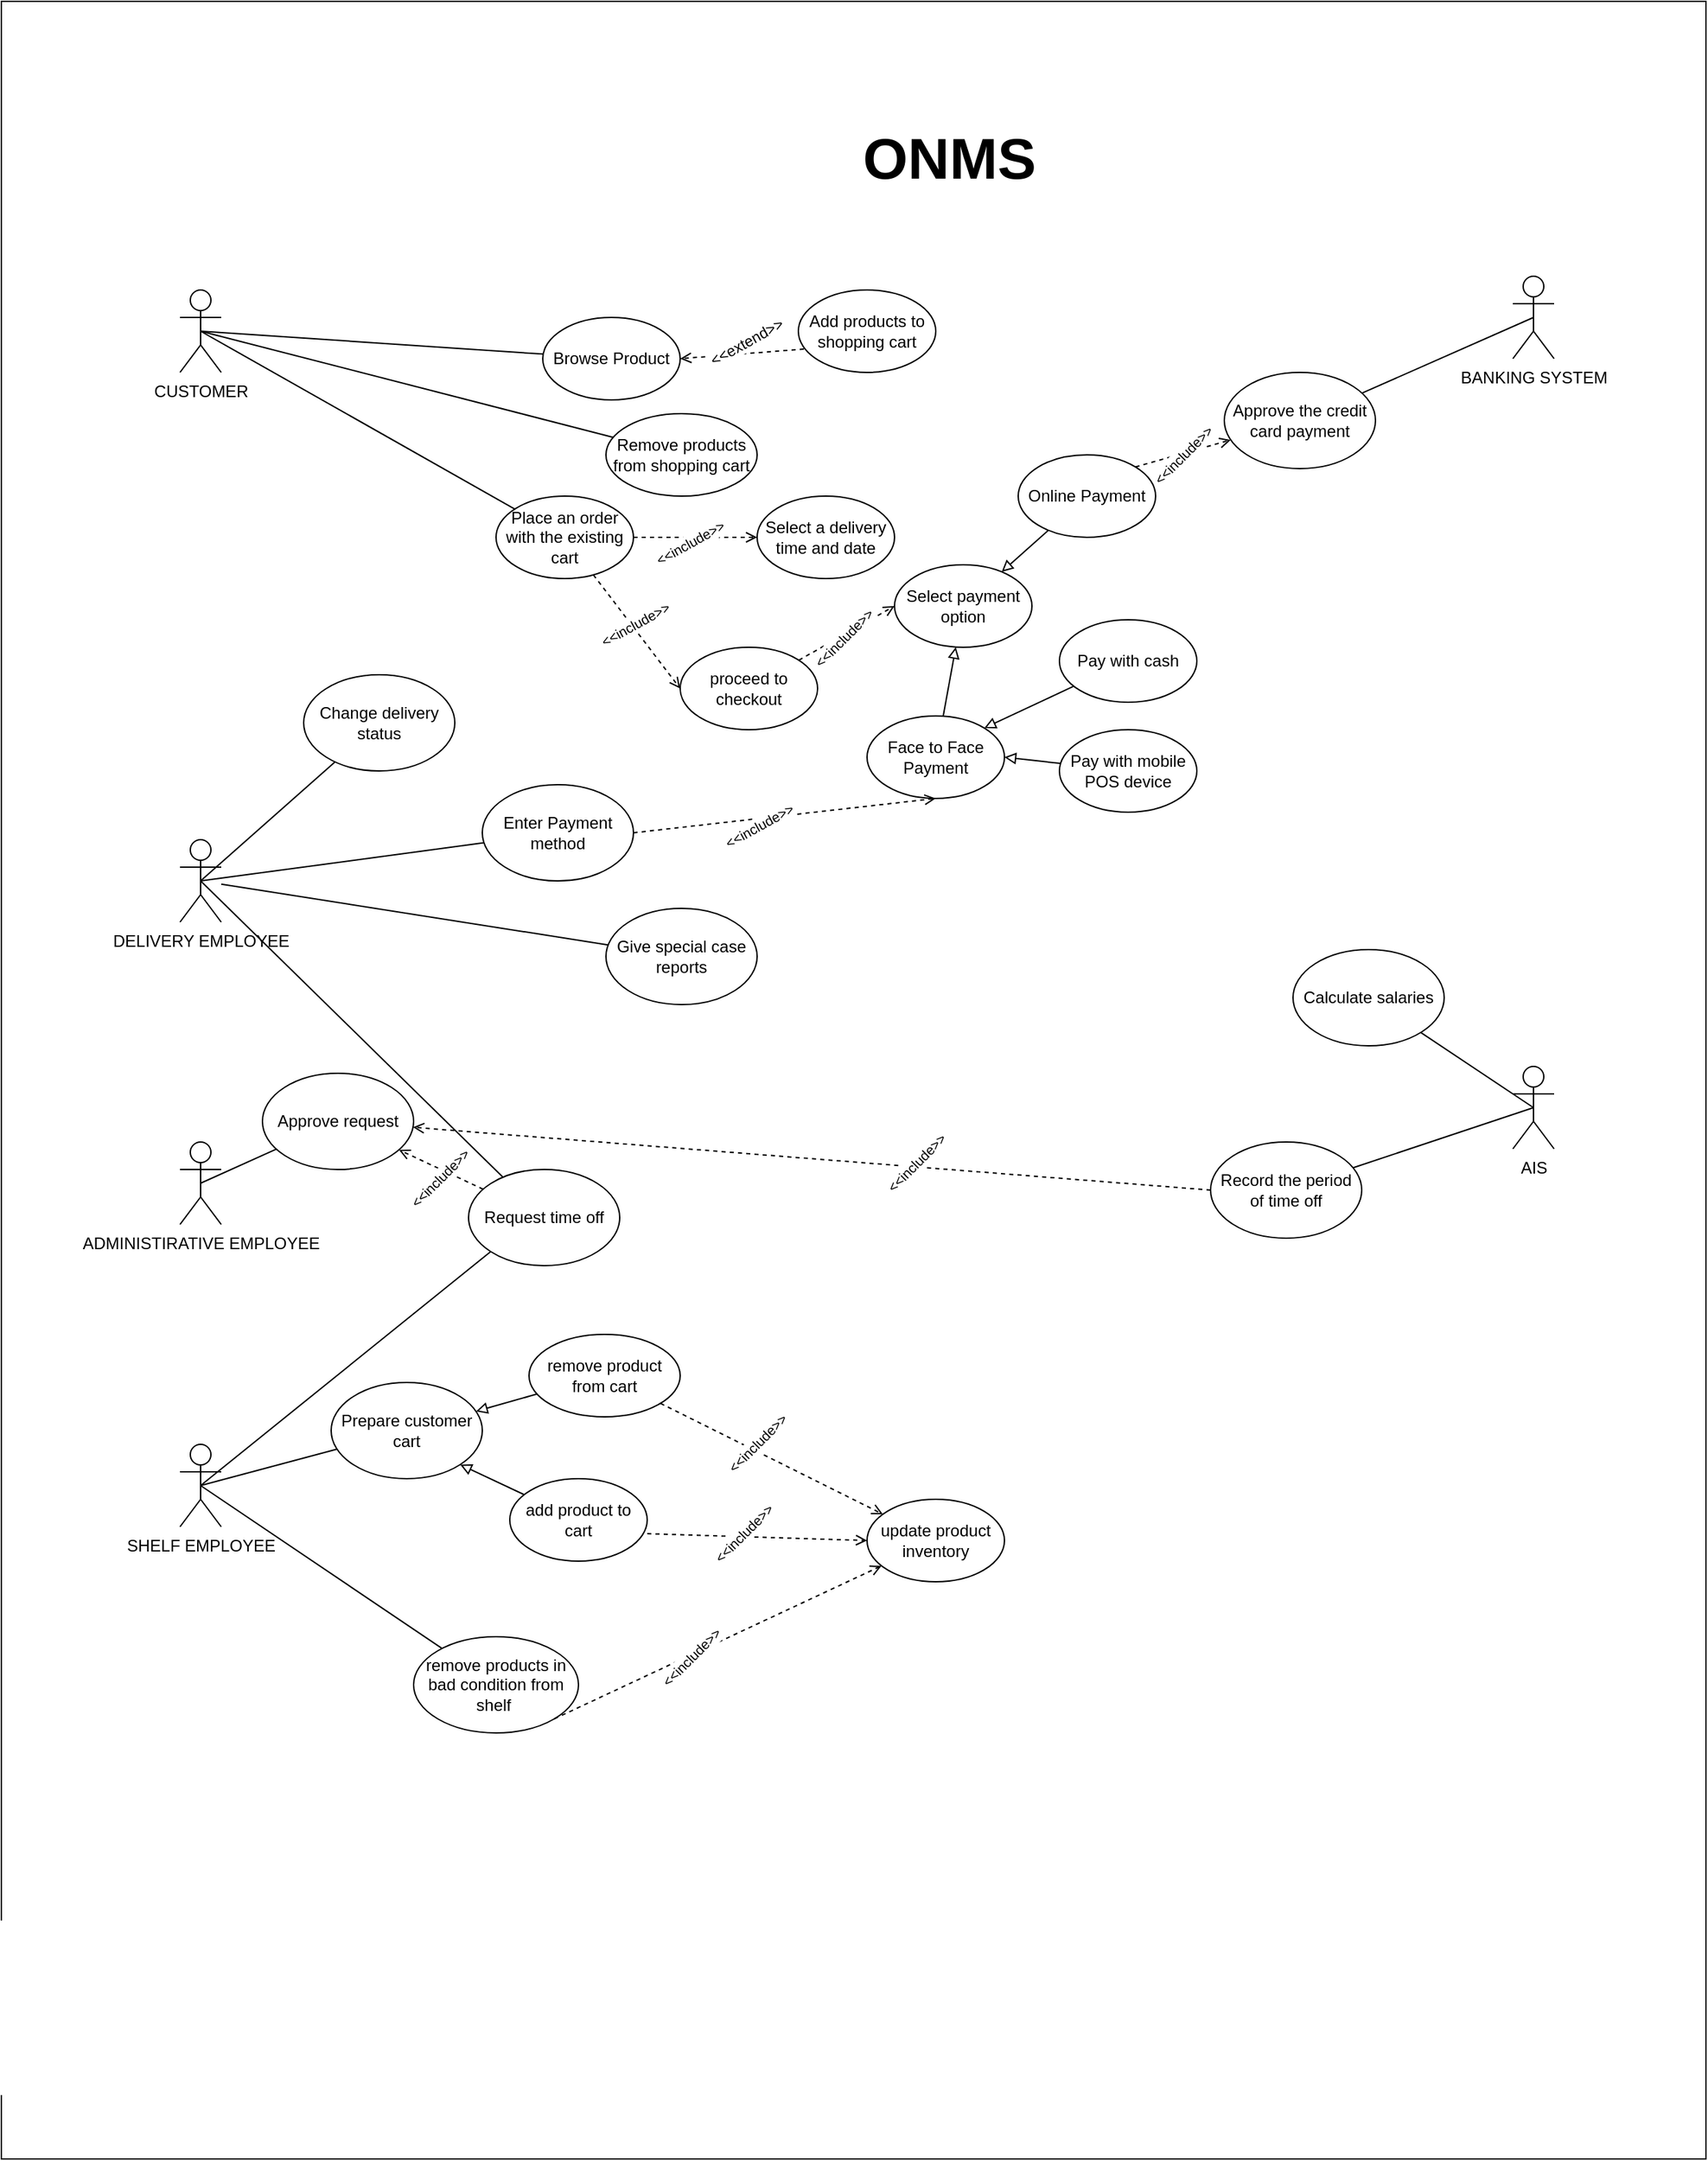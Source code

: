 <mxfile version="21.1.1" type="github">
  <diagram name="Sayfa -1" id="VlHYEeJTfce4ZR7y-VUg">
    <mxGraphModel dx="1365" dy="1504" grid="1" gridSize="10" guides="1" tooltips="1" connect="1" arrows="1" fold="1" page="1" pageScale="1" pageWidth="827" pageHeight="1169" math="0" shadow="0">
      <root>
        <mxCell id="0" />
        <mxCell id="1" parent="0" />
        <mxCell id="P8AKB918pg-EpybjRqPn-62" value="" style="rounded=0;whiteSpace=wrap;html=1;" parent="1" vertex="1">
          <mxGeometry x="-180" y="-190" width="1240.5" height="1570" as="geometry" />
        </mxCell>
        <mxCell id="P8AKB918pg-EpybjRqPn-1" value="&lt;div&gt;CUSTOMER&lt;/div&gt;&lt;div&gt;&lt;br&gt;&lt;/div&gt;" style="shape=umlActor;verticalLabelPosition=bottom;verticalAlign=top;html=1;outlineConnect=0;" parent="1" vertex="1">
          <mxGeometry x="-50" y="20" width="30" height="60" as="geometry" />
        </mxCell>
        <mxCell id="P8AKB918pg-EpybjRqPn-3" value="&lt;div&gt;SHELF EMPLOYEE&lt;/div&gt;&lt;div&gt;&lt;br&gt;&lt;/div&gt;" style="shape=umlActor;verticalLabelPosition=bottom;verticalAlign=top;html=1;outlineConnect=0;" parent="1" vertex="1">
          <mxGeometry x="-50" y="860" width="30" height="60" as="geometry" />
        </mxCell>
        <mxCell id="P8AKB918pg-EpybjRqPn-4" value="&lt;div&gt;DELIVERY EMPLOYEE&lt;/div&gt;&lt;div&gt;&lt;br&gt;&lt;/div&gt;" style="shape=umlActor;verticalLabelPosition=bottom;verticalAlign=top;html=1;outlineConnect=0;" parent="1" vertex="1">
          <mxGeometry x="-50" y="420" width="30" height="60" as="geometry" />
        </mxCell>
        <mxCell id="P8AKB918pg-EpybjRqPn-8" value="BANKING SYSTEM" style="shape=umlActor;verticalLabelPosition=bottom;verticalAlign=top;html=1;outlineConnect=0;" parent="1" vertex="1">
          <mxGeometry x="920" y="10" width="30" height="60" as="geometry" />
        </mxCell>
        <mxCell id="P8AKB918pg-EpybjRqPn-11" value="Browse Product" style="ellipse;whiteSpace=wrap;html=1;" parent="1" vertex="1">
          <mxGeometry x="214" y="40" width="100" height="60" as="geometry" />
        </mxCell>
        <mxCell id="P8AKB918pg-EpybjRqPn-13" value="Add products to shopping cart" style="ellipse;whiteSpace=wrap;html=1;" parent="1" vertex="1">
          <mxGeometry x="400" y="20" width="100" height="60" as="geometry" />
        </mxCell>
        <mxCell id="P8AKB918pg-EpybjRqPn-15" value="Remove products from shopping cart" style="ellipse;whiteSpace=wrap;html=1;" parent="1" vertex="1">
          <mxGeometry x="260" y="110" width="110" height="60" as="geometry" />
        </mxCell>
        <mxCell id="P8AKB918pg-EpybjRqPn-19" value="" style="endArrow=none;html=1;rounded=0;exitX=0.5;exitY=0.5;exitDx=0;exitDy=0;exitPerimeter=0;" parent="1" source="P8AKB918pg-EpybjRqPn-1" target="P8AKB918pg-EpybjRqPn-11" edge="1">
          <mxGeometry width="50" height="50" relative="1" as="geometry">
            <mxPoint x="170" y="95" as="sourcePoint" />
            <mxPoint x="220" y="45" as="targetPoint" />
          </mxGeometry>
        </mxCell>
        <mxCell id="P8AKB918pg-EpybjRqPn-23" value="" style="endArrow=none;html=1;rounded=0;exitX=0.5;exitY=0.5;exitDx=0;exitDy=0;exitPerimeter=0;" parent="1" source="P8AKB918pg-EpybjRqPn-1" target="P8AKB918pg-EpybjRqPn-15" edge="1">
          <mxGeometry width="50" height="50" relative="1" as="geometry">
            <mxPoint x="160" y="210" as="sourcePoint" />
            <mxPoint x="210" y="160" as="targetPoint" />
          </mxGeometry>
        </mxCell>
        <mxCell id="P8AKB918pg-EpybjRqPn-25" value="&lt;div&gt;Place an order with the existing cart&lt;/div&gt;" style="ellipse;whiteSpace=wrap;html=1;" parent="1" vertex="1">
          <mxGeometry x="180" y="170" width="100" height="60" as="geometry" />
        </mxCell>
        <mxCell id="P8AKB918pg-EpybjRqPn-27" value="" style="endArrow=none;html=1;rounded=0;exitX=0.5;exitY=0.5;exitDx=0;exitDy=0;exitPerimeter=0;" parent="1" source="P8AKB918pg-EpybjRqPn-1" target="P8AKB918pg-EpybjRqPn-25" edge="1">
          <mxGeometry width="50" height="50" relative="1" as="geometry">
            <mxPoint x="110" y="270" as="sourcePoint" />
            <mxPoint x="160" y="220" as="targetPoint" />
          </mxGeometry>
        </mxCell>
        <mxCell id="P8AKB918pg-EpybjRqPn-29" value="Select a delivery time and date" style="ellipse;whiteSpace=wrap;html=1;" parent="1" vertex="1">
          <mxGeometry x="370" y="170" width="100" height="60" as="geometry" />
        </mxCell>
        <mxCell id="P8AKB918pg-EpybjRqPn-31" value="" style="endArrow=open;rounded=0;entryX=0;entryY=0.5;entryDx=0;entryDy=0;endFill=0;dashed=1;align=center;horizontal=1;strokeColor=default;metaEdit=0;html=1;labelBorderColor=none;" parent="1" source="P8AKB918pg-EpybjRqPn-25" target="P8AKB918pg-EpybjRqPn-29" edge="1">
          <mxGeometry width="50" height="50" relative="1" as="geometry">
            <mxPoint x="260" y="270" as="sourcePoint" />
            <mxPoint x="310" y="220" as="targetPoint" />
          </mxGeometry>
        </mxCell>
        <mxCell id="P8AKB918pg-EpybjRqPn-34" value="&lt;font style=&quot;font-size: 10px;&quot;&gt;&amp;lt;&amp;lt;include&amp;gt;&amp;gt;&lt;/font&gt;" style="edgeLabel;html=1;align=center;verticalAlign=middle;resizable=0;points=[];rotation=-29;" parent="P8AKB918pg-EpybjRqPn-31" vertex="1" connectable="0">
          <mxGeometry x="-0.234" relative="1" as="geometry">
            <mxPoint x="6" y="4" as="offset" />
          </mxGeometry>
        </mxCell>
        <mxCell id="P8AKB918pg-EpybjRqPn-37" value="proceed to checkout" style="ellipse;whiteSpace=wrap;html=1;" parent="1" vertex="1">
          <mxGeometry x="314" y="280" width="100" height="60" as="geometry" />
        </mxCell>
        <mxCell id="P8AKB918pg-EpybjRqPn-38" value="" style="endArrow=open;rounded=0;entryX=0;entryY=0.5;entryDx=0;entryDy=0;endFill=0;dashed=1;align=center;horizontal=1;strokeColor=default;metaEdit=0;html=1;labelBorderColor=none;" parent="1" source="P8AKB918pg-EpybjRqPn-25" target="P8AKB918pg-EpybjRqPn-37" edge="1">
          <mxGeometry width="50" height="50" relative="1" as="geometry">
            <mxPoint x="220" y="293" as="sourcePoint" />
            <mxPoint x="270" y="280" as="targetPoint" />
          </mxGeometry>
        </mxCell>
        <mxCell id="P8AKB918pg-EpybjRqPn-39" value="&lt;font style=&quot;font-size: 10px;&quot;&gt;&amp;lt;&amp;lt;include&amp;gt;&amp;gt;&lt;/font&gt;" style="edgeLabel;html=1;align=center;verticalAlign=middle;resizable=0;points=[];rotation=-29;" parent="P8AKB918pg-EpybjRqPn-38" vertex="1" connectable="0">
          <mxGeometry x="-0.234" relative="1" as="geometry">
            <mxPoint x="6" y="4" as="offset" />
          </mxGeometry>
        </mxCell>
        <mxCell id="P8AKB918pg-EpybjRqPn-41" value="" style="endArrow=open;rounded=0;entryX=1;entryY=0.5;entryDx=0;entryDy=0;endFill=0;dashed=1;align=center;horizontal=1;strokeColor=default;metaEdit=0;html=1;labelBorderColor=none;exitX=0.04;exitY=0.717;exitDx=0;exitDy=0;exitPerimeter=0;" parent="1" source="P8AKB918pg-EpybjRqPn-13" target="P8AKB918pg-EpybjRqPn-11" edge="1">
          <mxGeometry width="50" height="50" relative="1" as="geometry">
            <mxPoint x="360" y="90" as="sourcePoint" />
            <mxPoint x="450" y="90" as="targetPoint" />
          </mxGeometry>
        </mxCell>
        <mxCell id="P8AKB918pg-EpybjRqPn-42" value="&amp;lt;&amp;lt;extend&amp;gt;&amp;gt;" style="edgeLabel;html=1;align=center;verticalAlign=middle;resizable=0;points=[];rotation=-29;" parent="P8AKB918pg-EpybjRqPn-41" vertex="1" connectable="0">
          <mxGeometry x="-0.234" relative="1" as="geometry">
            <mxPoint x="-8" y="-8" as="offset" />
          </mxGeometry>
        </mxCell>
        <mxCell id="P8AKB918pg-EpybjRqPn-44" value="Select payment option" style="ellipse;whiteSpace=wrap;html=1;" parent="1" vertex="1">
          <mxGeometry x="470" y="220" width="100" height="60" as="geometry" />
        </mxCell>
        <mxCell id="P8AKB918pg-EpybjRqPn-45" value="" style="endArrow=open;rounded=0;entryX=0;entryY=0.5;entryDx=0;entryDy=0;endFill=0;dashed=1;align=center;horizontal=1;strokeColor=default;metaEdit=0;html=1;labelBorderColor=none;" parent="1" source="P8AKB918pg-EpybjRqPn-37" target="P8AKB918pg-EpybjRqPn-44" edge="1">
          <mxGeometry width="50" height="50" relative="1" as="geometry">
            <mxPoint x="450" y="350" as="sourcePoint" />
            <mxPoint x="444" y="330" as="targetPoint" />
          </mxGeometry>
        </mxCell>
        <mxCell id="P8AKB918pg-EpybjRqPn-46" value="&lt;font style=&quot;font-size: 10px;&quot;&gt;&amp;lt;&amp;lt;include&amp;gt;&amp;gt;&lt;/font&gt;" style="edgeLabel;html=1;align=center;verticalAlign=middle;resizable=0;points=[];rotation=-45;" parent="P8AKB918pg-EpybjRqPn-45" vertex="1" connectable="0">
          <mxGeometry x="-0.234" relative="1" as="geometry">
            <mxPoint x="6" y="-1" as="offset" />
          </mxGeometry>
        </mxCell>
        <mxCell id="P8AKB918pg-EpybjRqPn-47" value="Online Payment" style="ellipse;whiteSpace=wrap;html=1;" parent="1" vertex="1">
          <mxGeometry x="560" y="140" width="100" height="60" as="geometry" />
        </mxCell>
        <mxCell id="P8AKB918pg-EpybjRqPn-48" value="" style="endArrow=block;html=1;rounded=0;endFill=0;" parent="1" source="P8AKB918pg-EpybjRqPn-47" target="P8AKB918pg-EpybjRqPn-44" edge="1">
          <mxGeometry width="50" height="50" relative="1" as="geometry">
            <mxPoint x="410" y="340" as="sourcePoint" />
            <mxPoint x="460" y="290" as="targetPoint" />
          </mxGeometry>
        </mxCell>
        <mxCell id="P8AKB918pg-EpybjRqPn-49" value="Face to Face Payment" style="ellipse;whiteSpace=wrap;html=1;" parent="1" vertex="1">
          <mxGeometry x="450" y="330" width="100" height="60" as="geometry" />
        </mxCell>
        <mxCell id="P8AKB918pg-EpybjRqPn-50" value="" style="endArrow=block;html=1;rounded=0;endFill=0;" parent="1" source="P8AKB918pg-EpybjRqPn-49" target="P8AKB918pg-EpybjRqPn-44" edge="1">
          <mxGeometry width="50" height="50" relative="1" as="geometry">
            <mxPoint x="553.74" y="160" as="sourcePoint" />
            <mxPoint x="550.003" y="191.969" as="targetPoint" />
          </mxGeometry>
        </mxCell>
        <mxCell id="P8AKB918pg-EpybjRqPn-53" value="Pay with mobile POS device" style="ellipse;whiteSpace=wrap;html=1;" parent="1" vertex="1">
          <mxGeometry x="590" y="340" width="100" height="60" as="geometry" />
        </mxCell>
        <mxCell id="P8AKB918pg-EpybjRqPn-54" value="" style="endArrow=block;html=1;rounded=0;endFill=0;entryX=1;entryY=0.5;entryDx=0;entryDy=0;" parent="1" source="P8AKB918pg-EpybjRqPn-53" target="P8AKB918pg-EpybjRqPn-49" edge="1">
          <mxGeometry width="50" height="50" relative="1" as="geometry">
            <mxPoint x="563.74" y="170" as="sourcePoint" />
            <mxPoint x="530" y="290" as="targetPoint" />
          </mxGeometry>
        </mxCell>
        <mxCell id="P8AKB918pg-EpybjRqPn-55" value="Pay with cash" style="ellipse;whiteSpace=wrap;html=1;" parent="1" vertex="1">
          <mxGeometry x="590" y="260" width="100" height="60" as="geometry" />
        </mxCell>
        <mxCell id="P8AKB918pg-EpybjRqPn-56" value="" style="endArrow=block;html=1;rounded=0;endFill=0;entryX=1;entryY=0;entryDx=0;entryDy=0;" parent="1" source="P8AKB918pg-EpybjRqPn-55" target="P8AKB918pg-EpybjRqPn-49" edge="1">
          <mxGeometry width="50" height="50" relative="1" as="geometry">
            <mxPoint x="573.74" y="180" as="sourcePoint" />
            <mxPoint x="540" y="300" as="targetPoint" />
          </mxGeometry>
        </mxCell>
        <mxCell id="P8AKB918pg-EpybjRqPn-61" value="AIS" style="shape=umlActor;verticalLabelPosition=bottom;verticalAlign=top;html=1;outlineConnect=0;" parent="1" vertex="1">
          <mxGeometry x="920" y="585" width="30" height="60" as="geometry" />
        </mxCell>
        <mxCell id="P8AKB918pg-EpybjRqPn-67" value="&lt;font style=&quot;font-size: 42px;&quot;&gt;&lt;b&gt;ONMS&lt;/b&gt;&lt;/font&gt;" style="text;html=1;strokeColor=none;fillColor=none;align=center;verticalAlign=middle;whiteSpace=wrap;rounded=0;" parent="1" vertex="1">
          <mxGeometry x="430" y="-100" width="160" height="50" as="geometry" />
        </mxCell>
        <mxCell id="P8AKB918pg-EpybjRqPn-69" value="Prepare customer cart" style="ellipse;whiteSpace=wrap;html=1;" parent="1" vertex="1">
          <mxGeometry x="60" y="815" width="110" height="70" as="geometry" />
        </mxCell>
        <mxCell id="P8AKB918pg-EpybjRqPn-70" value="" style="endArrow=none;html=1;rounded=0;exitX=0.5;exitY=0.5;exitDx=0;exitDy=0;exitPerimeter=0;" parent="1" source="P8AKB918pg-EpybjRqPn-3" target="P8AKB918pg-EpybjRqPn-69" edge="1">
          <mxGeometry width="50" height="50" relative="1" as="geometry">
            <mxPoint x="89" y="630" as="sourcePoint" />
            <mxPoint x="194" y="780" as="targetPoint" />
          </mxGeometry>
        </mxCell>
        <mxCell id="P8AKB918pg-EpybjRqPn-71" value="remove product from cart" style="ellipse;whiteSpace=wrap;html=1;" parent="1" vertex="1">
          <mxGeometry x="204" y="780" width="110" height="60" as="geometry" />
        </mxCell>
        <mxCell id="P8AKB918pg-EpybjRqPn-72" value="" style="endArrow=block;html=1;rounded=0;endFill=0;" parent="1" source="P8AKB918pg-EpybjRqPn-71" target="P8AKB918pg-EpybjRqPn-69" edge="1">
          <mxGeometry width="50" height="50" relative="1" as="geometry">
            <mxPoint x="363.74" y="430" as="sourcePoint" />
            <mxPoint x="230.0" y="625" as="targetPoint" />
          </mxGeometry>
        </mxCell>
        <mxCell id="P8AKB918pg-EpybjRqPn-74" value="add product  to cart" style="ellipse;whiteSpace=wrap;html=1;" parent="1" vertex="1">
          <mxGeometry x="190" y="885" width="100" height="60" as="geometry" />
        </mxCell>
        <mxCell id="P8AKB918pg-EpybjRqPn-75" value="" style="endArrow=block;html=1;rounded=0;endFill=0;entryX=1;entryY=1;entryDx=0;entryDy=0;" parent="1" source="P8AKB918pg-EpybjRqPn-74" target="P8AKB918pg-EpybjRqPn-69" edge="1">
          <mxGeometry width="50" height="50" relative="1" as="geometry">
            <mxPoint x="347.46" y="540" as="sourcePoint" />
            <mxPoint x="220.002" y="719.182" as="targetPoint" />
          </mxGeometry>
        </mxCell>
        <mxCell id="P8AKB918pg-EpybjRqPn-82" value="update product inventory " style="ellipse;whiteSpace=wrap;html=1;" parent="1" vertex="1">
          <mxGeometry x="450" y="900" width="100" height="60" as="geometry" />
        </mxCell>
        <mxCell id="P8AKB918pg-EpybjRqPn-83" value="" style="endArrow=open;rounded=0;entryX=0;entryY=0.5;entryDx=0;entryDy=0;endFill=0;dashed=1;align=center;horizontal=1;strokeColor=default;metaEdit=0;html=1;labelBorderColor=none;exitX=1;exitY=0.667;exitDx=0;exitDy=0;exitPerimeter=0;" parent="1" source="P8AKB918pg-EpybjRqPn-74" target="P8AKB918pg-EpybjRqPn-82" edge="1">
          <mxGeometry width="50" height="50" relative="1" as="geometry">
            <mxPoint x="332.5" y="700" as="sourcePoint" />
            <mxPoint x="351.5" y="753" as="targetPoint" />
          </mxGeometry>
        </mxCell>
        <mxCell id="P8AKB918pg-EpybjRqPn-84" value="&lt;font style=&quot;font-size: 10px;&quot;&gt;&amp;lt;&amp;lt;include&amp;gt;&amp;gt;&lt;/font&gt;" style="edgeLabel;html=1;align=center;verticalAlign=middle;resizable=0;points=[];rotation=-45;" parent="P8AKB918pg-EpybjRqPn-83" vertex="1" connectable="0">
          <mxGeometry x="-0.234" relative="1" as="geometry">
            <mxPoint x="8" y="-2" as="offset" />
          </mxGeometry>
        </mxCell>
        <mxCell id="P8AKB918pg-EpybjRqPn-87" value="" style="endArrow=open;rounded=0;endFill=0;dashed=1;align=center;horizontal=1;strokeColor=default;metaEdit=0;html=1;labelBorderColor=none;" parent="1" source="P8AKB918pg-EpybjRqPn-71" target="P8AKB918pg-EpybjRqPn-82" edge="1">
          <mxGeometry width="50" height="50" relative="1" as="geometry">
            <mxPoint x="320" y="730" as="sourcePoint" />
            <mxPoint x="390" y="650" as="targetPoint" />
          </mxGeometry>
        </mxCell>
        <mxCell id="P8AKB918pg-EpybjRqPn-88" value="&lt;font style=&quot;font-size: 10px;&quot;&gt;&amp;lt;&amp;lt;include&amp;gt;&amp;gt;&lt;/font&gt;" style="edgeLabel;html=1;align=center;verticalAlign=middle;resizable=0;points=[];rotation=-45;" parent="P8AKB918pg-EpybjRqPn-87" vertex="1" connectable="0">
          <mxGeometry x="-0.234" relative="1" as="geometry">
            <mxPoint x="8" y="-2" as="offset" />
          </mxGeometry>
        </mxCell>
        <mxCell id="P8AKB918pg-EpybjRqPn-89" value="remove products in bad condition from shelf&amp;nbsp; " style="ellipse;whiteSpace=wrap;html=1;" parent="1" vertex="1">
          <mxGeometry x="120" y="1000" width="120" height="70" as="geometry" />
        </mxCell>
        <mxCell id="P8AKB918pg-EpybjRqPn-90" value="" style="endArrow=none;html=1;rounded=0;exitX=0.5;exitY=0.5;exitDx=0;exitDy=0;exitPerimeter=0;" parent="1" source="P8AKB918pg-EpybjRqPn-3" target="P8AKB918pg-EpybjRqPn-89" edge="1">
          <mxGeometry width="50" height="50" relative="1" as="geometry">
            <mxPoint x="25" y="700" as="sourcePoint" />
            <mxPoint x="360" y="760" as="targetPoint" />
          </mxGeometry>
        </mxCell>
        <mxCell id="P8AKB918pg-EpybjRqPn-91" value="" style="endArrow=open;rounded=0;endFill=0;dashed=1;align=center;horizontal=1;strokeColor=default;metaEdit=0;html=1;labelBorderColor=none;exitX=1;exitY=1;exitDx=0;exitDy=0;" parent="1" source="P8AKB918pg-EpybjRqPn-89" target="P8AKB918pg-EpybjRqPn-82" edge="1">
          <mxGeometry width="50" height="50" relative="1" as="geometry">
            <mxPoint x="414" y="600" as="sourcePoint" />
            <mxPoint x="471" y="629" as="targetPoint" />
          </mxGeometry>
        </mxCell>
        <mxCell id="P8AKB918pg-EpybjRqPn-92" value="&lt;font style=&quot;font-size: 10px;&quot;&gt;&amp;lt;&amp;lt;include&amp;gt;&amp;gt;&lt;/font&gt;" style="edgeLabel;html=1;align=center;verticalAlign=middle;resizable=0;points=[];rotation=-45;" parent="P8AKB918pg-EpybjRqPn-91" vertex="1" connectable="0">
          <mxGeometry x="-0.234" relative="1" as="geometry">
            <mxPoint x="8" y="-2" as="offset" />
          </mxGeometry>
        </mxCell>
        <mxCell id="vxGiILUZpj_sUYO8Ghyd-1" value="Change delivery status" style="ellipse;whiteSpace=wrap;html=1;" vertex="1" parent="1">
          <mxGeometry x="40" y="300" width="110" height="70" as="geometry" />
        </mxCell>
        <mxCell id="vxGiILUZpj_sUYO8Ghyd-2" value="" style="endArrow=none;html=1;rounded=0;exitX=0.5;exitY=0.5;exitDx=0;exitDy=0;exitPerimeter=0;" edge="1" parent="1" target="vxGiILUZpj_sUYO8Ghyd-1" source="P8AKB918pg-EpybjRqPn-4">
          <mxGeometry width="50" height="50" relative="1" as="geometry">
            <mxPoint x="79" y="450" as="sourcePoint" />
            <mxPoint x="258" y="500" as="targetPoint" />
          </mxGeometry>
        </mxCell>
        <mxCell id="vxGiILUZpj_sUYO8Ghyd-3" value="Enter Payment method" style="ellipse;whiteSpace=wrap;html=1;" vertex="1" parent="1">
          <mxGeometry x="170" y="380" width="110" height="70" as="geometry" />
        </mxCell>
        <mxCell id="vxGiILUZpj_sUYO8Ghyd-4" value="" style="endArrow=none;html=1;rounded=0;exitX=0.5;exitY=0.5;exitDx=0;exitDy=0;exitPerimeter=0;" edge="1" parent="1" target="vxGiILUZpj_sUYO8Ghyd-3" source="P8AKB918pg-EpybjRqPn-4">
          <mxGeometry width="50" height="50" relative="1" as="geometry">
            <mxPoint x="-70" y="470" as="sourcePoint" />
            <mxPoint x="274" y="520" as="targetPoint" />
          </mxGeometry>
        </mxCell>
        <mxCell id="vxGiILUZpj_sUYO8Ghyd-7" value="" style="endArrow=open;rounded=0;entryX=0.5;entryY=1;entryDx=0;entryDy=0;endFill=0;dashed=1;align=center;horizontal=1;strokeColor=default;metaEdit=0;html=1;labelBorderColor=none;exitX=1;exitY=0.5;exitDx=0;exitDy=0;" edge="1" parent="1" source="vxGiILUZpj_sUYO8Ghyd-3" target="P8AKB918pg-EpybjRqPn-49">
          <mxGeometry width="50" height="50" relative="1" as="geometry">
            <mxPoint x="360" y="440" as="sourcePoint" />
            <mxPoint x="423" y="523" as="targetPoint" />
          </mxGeometry>
        </mxCell>
        <mxCell id="vxGiILUZpj_sUYO8Ghyd-8" value="&lt;font style=&quot;font-size: 10px;&quot;&gt;&amp;lt;&amp;lt;include&amp;gt;&amp;gt;&lt;/font&gt;" style="edgeLabel;html=1;align=center;verticalAlign=middle;resizable=0;points=[];rotation=-29;" vertex="1" connectable="0" parent="vxGiILUZpj_sUYO8Ghyd-7">
          <mxGeometry x="-0.234" relative="1" as="geometry">
            <mxPoint x="6" y="4" as="offset" />
          </mxGeometry>
        </mxCell>
        <mxCell id="vxGiILUZpj_sUYO8Ghyd-12" value="Give special case reports" style="ellipse;whiteSpace=wrap;html=1;" vertex="1" parent="1">
          <mxGeometry x="260" y="470" width="110" height="70" as="geometry" />
        </mxCell>
        <mxCell id="vxGiILUZpj_sUYO8Ghyd-13" value="" style="endArrow=none;html=1;rounded=0;" edge="1" parent="1" target="vxGiILUZpj_sUYO8Ghyd-12" source="P8AKB918pg-EpybjRqPn-4">
          <mxGeometry width="50" height="50" relative="1" as="geometry">
            <mxPoint x="62.5" y="453.003" as="sourcePoint" />
            <mxPoint x="371.5" y="430" as="targetPoint" />
          </mxGeometry>
        </mxCell>
        <mxCell id="vxGiILUZpj_sUYO8Ghyd-14" value="Approve the credit card payment" style="ellipse;whiteSpace=wrap;html=1;" vertex="1" parent="1">
          <mxGeometry x="710" y="80" width="110" height="70" as="geometry" />
        </mxCell>
        <mxCell id="vxGiILUZpj_sUYO8Ghyd-15" value="" style="endArrow=none;html=1;rounded=0;exitX=0.5;exitY=0.5;exitDx=0;exitDy=0;exitPerimeter=0;" edge="1" parent="1" target="vxGiILUZpj_sUYO8Ghyd-14" source="P8AKB918pg-EpybjRqPn-8">
          <mxGeometry width="50" height="50" relative="1" as="geometry">
            <mxPoint x="990" y="80.789" as="sourcePoint" />
            <mxPoint x="814" y="30" as="targetPoint" />
          </mxGeometry>
        </mxCell>
        <mxCell id="vxGiILUZpj_sUYO8Ghyd-16" value="" style="endArrow=open;rounded=0;endFill=0;dashed=1;align=center;horizontal=1;strokeColor=default;metaEdit=0;html=1;labelBorderColor=none;exitX=1;exitY=0;exitDx=0;exitDy=0;" edge="1" parent="1" source="P8AKB918pg-EpybjRqPn-47" target="vxGiILUZpj_sUYO8Ghyd-14">
          <mxGeometry width="50" height="50" relative="1" as="geometry">
            <mxPoint x="650" y="134.5" as="sourcePoint" />
            <mxPoint x="720" y="95.5" as="targetPoint" />
          </mxGeometry>
        </mxCell>
        <mxCell id="vxGiILUZpj_sUYO8Ghyd-17" value="&lt;font style=&quot;font-size: 10px;&quot;&gt;&amp;lt;&amp;lt;include&amp;gt;&amp;gt;&lt;/font&gt;" style="edgeLabel;html=1;align=center;verticalAlign=middle;resizable=0;points=[];rotation=-45;" vertex="1" connectable="0" parent="vxGiILUZpj_sUYO8Ghyd-16">
          <mxGeometry x="-0.234" relative="1" as="geometry">
            <mxPoint x="8" y="-1" as="offset" />
          </mxGeometry>
        </mxCell>
        <mxCell id="vxGiILUZpj_sUYO8Ghyd-36" value="Calculate salaries" style="ellipse;whiteSpace=wrap;html=1;" vertex="1" parent="1">
          <mxGeometry x="760" y="500" width="110" height="70" as="geometry" />
        </mxCell>
        <mxCell id="vxGiILUZpj_sUYO8Ghyd-37" value="" style="endArrow=none;html=1;rounded=0;exitX=0.5;exitY=0.5;exitDx=0;exitDy=0;exitPerimeter=0;" edge="1" parent="1" target="vxGiILUZpj_sUYO8Ghyd-36" source="P8AKB918pg-EpybjRqPn-61">
          <mxGeometry width="50" height="50" relative="1" as="geometry">
            <mxPoint x="540" y="660" as="sourcePoint" />
            <mxPoint x="749" y="550" as="targetPoint" />
          </mxGeometry>
        </mxCell>
        <mxCell id="vxGiILUZpj_sUYO8Ghyd-38" value="Request time off" style="ellipse;whiteSpace=wrap;html=1;" vertex="1" parent="1">
          <mxGeometry x="160" y="660" width="110" height="70" as="geometry" />
        </mxCell>
        <mxCell id="vxGiILUZpj_sUYO8Ghyd-39" value="" style="endArrow=none;html=1;rounded=0;exitX=0.5;exitY=0.5;exitDx=0;exitDy=0;exitPerimeter=0;" edge="1" parent="1" target="vxGiILUZpj_sUYO8Ghyd-38" source="P8AKB918pg-EpybjRqPn-4">
          <mxGeometry width="50" height="50" relative="1" as="geometry">
            <mxPoint x="150" y="550" as="sourcePoint" />
            <mxPoint x="491.5" y="527" as="targetPoint" />
          </mxGeometry>
        </mxCell>
        <mxCell id="vxGiILUZpj_sUYO8Ghyd-40" value="" style="endArrow=none;html=1;rounded=0;exitX=0;exitY=1;exitDx=0;exitDy=0;entryX=0.5;entryY=0.5;entryDx=0;entryDy=0;entryPerimeter=0;" edge="1" parent="1" source="vxGiILUZpj_sUYO8Ghyd-38" target="P8AKB918pg-EpybjRqPn-3">
          <mxGeometry width="50" height="50" relative="1" as="geometry">
            <mxPoint x="30" y="805" as="sourcePoint" />
            <mxPoint x="-190" y="830" as="targetPoint" />
          </mxGeometry>
        </mxCell>
        <mxCell id="vxGiILUZpj_sUYO8Ghyd-49" value="Record the period of time off" style="ellipse;whiteSpace=wrap;html=1;" vertex="1" parent="1">
          <mxGeometry x="700" y="640" width="110" height="70" as="geometry" />
        </mxCell>
        <mxCell id="vxGiILUZpj_sUYO8Ghyd-50" value="" style="endArrow=none;html=1;rounded=0;exitX=0.5;exitY=0.5;exitDx=0;exitDy=0;exitPerimeter=0;" edge="1" parent="1" target="vxGiILUZpj_sUYO8Ghyd-49" source="P8AKB918pg-EpybjRqPn-61">
          <mxGeometry width="50" height="50" relative="1" as="geometry">
            <mxPoint x="875" y="755" as="sourcePoint" />
            <mxPoint x="689" y="690" as="targetPoint" />
          </mxGeometry>
        </mxCell>
        <mxCell id="vxGiILUZpj_sUYO8Ghyd-52" value="&lt;div&gt;ADMINISTIRATIVE EMPLOYEE&lt;/div&gt;&lt;div&gt;&lt;br&gt;&lt;/div&gt;" style="shape=umlActor;verticalLabelPosition=bottom;verticalAlign=top;html=1;outlineConnect=0;" vertex="1" parent="1">
          <mxGeometry x="-50" y="640" width="30" height="60" as="geometry" />
        </mxCell>
        <mxCell id="vxGiILUZpj_sUYO8Ghyd-53" value="Approve request" style="ellipse;whiteSpace=wrap;html=1;" vertex="1" parent="1">
          <mxGeometry x="10" y="590" width="110" height="70" as="geometry" />
        </mxCell>
        <mxCell id="vxGiILUZpj_sUYO8Ghyd-54" value="" style="endArrow=none;html=1;rounded=0;exitX=0.5;exitY=0.5;exitDx=0;exitDy=0;exitPerimeter=0;" edge="1" parent="1" source="vxGiILUZpj_sUYO8Ghyd-52" target="vxGiILUZpj_sUYO8Ghyd-53">
          <mxGeometry width="50" height="50" relative="1" as="geometry">
            <mxPoint x="-39" y="635.0" as="sourcePoint" />
            <mxPoint x="311.5" y="522" as="targetPoint" />
          </mxGeometry>
        </mxCell>
        <mxCell id="vxGiILUZpj_sUYO8Ghyd-55" value="" style="endArrow=open;rounded=0;endFill=0;dashed=1;align=center;horizontal=1;strokeColor=default;metaEdit=0;html=1;labelBorderColor=none;" edge="1" parent="1" target="vxGiILUZpj_sUYO8Ghyd-53" source="vxGiILUZpj_sUYO8Ghyd-38">
          <mxGeometry width="50" height="50" relative="1" as="geometry">
            <mxPoint x="150" y="550" as="sourcePoint" />
            <mxPoint x="159.998" y="642.626" as="targetPoint" />
          </mxGeometry>
        </mxCell>
        <mxCell id="vxGiILUZpj_sUYO8Ghyd-56" value="&lt;font style=&quot;font-size: 10px;&quot;&gt;&amp;lt;&amp;lt;include&amp;gt;&amp;gt;&lt;/font&gt;" style="edgeLabel;html=1;align=center;verticalAlign=middle;resizable=0;points=[];rotation=-45;" vertex="1" connectable="0" parent="vxGiILUZpj_sUYO8Ghyd-55">
          <mxGeometry x="-0.234" relative="1" as="geometry">
            <mxPoint x="-8" y="3" as="offset" />
          </mxGeometry>
        </mxCell>
        <mxCell id="vxGiILUZpj_sUYO8Ghyd-60" value="" style="endArrow=open;rounded=0;endFill=0;dashed=1;align=center;horizontal=1;strokeColor=default;metaEdit=0;html=1;labelBorderColor=none;exitX=0;exitY=0.5;exitDx=0;exitDy=0;" edge="1" parent="1" source="vxGiILUZpj_sUYO8Ghyd-49" target="vxGiILUZpj_sUYO8Ghyd-53">
          <mxGeometry width="50" height="50" relative="1" as="geometry">
            <mxPoint x="350" y="700" as="sourcePoint" />
            <mxPoint x="512" y="781" as="targetPoint" />
          </mxGeometry>
        </mxCell>
        <mxCell id="vxGiILUZpj_sUYO8Ghyd-61" value="&lt;font style=&quot;font-size: 10px;&quot;&gt;&amp;lt;&amp;lt;include&amp;gt;&amp;gt;&lt;/font&gt;" style="edgeLabel;html=1;align=center;verticalAlign=middle;resizable=0;points=[];rotation=-45;" vertex="1" connectable="0" parent="vxGiILUZpj_sUYO8Ghyd-60">
          <mxGeometry x="-0.234" relative="1" as="geometry">
            <mxPoint x="8" y="-2" as="offset" />
          </mxGeometry>
        </mxCell>
      </root>
    </mxGraphModel>
  </diagram>
</mxfile>
